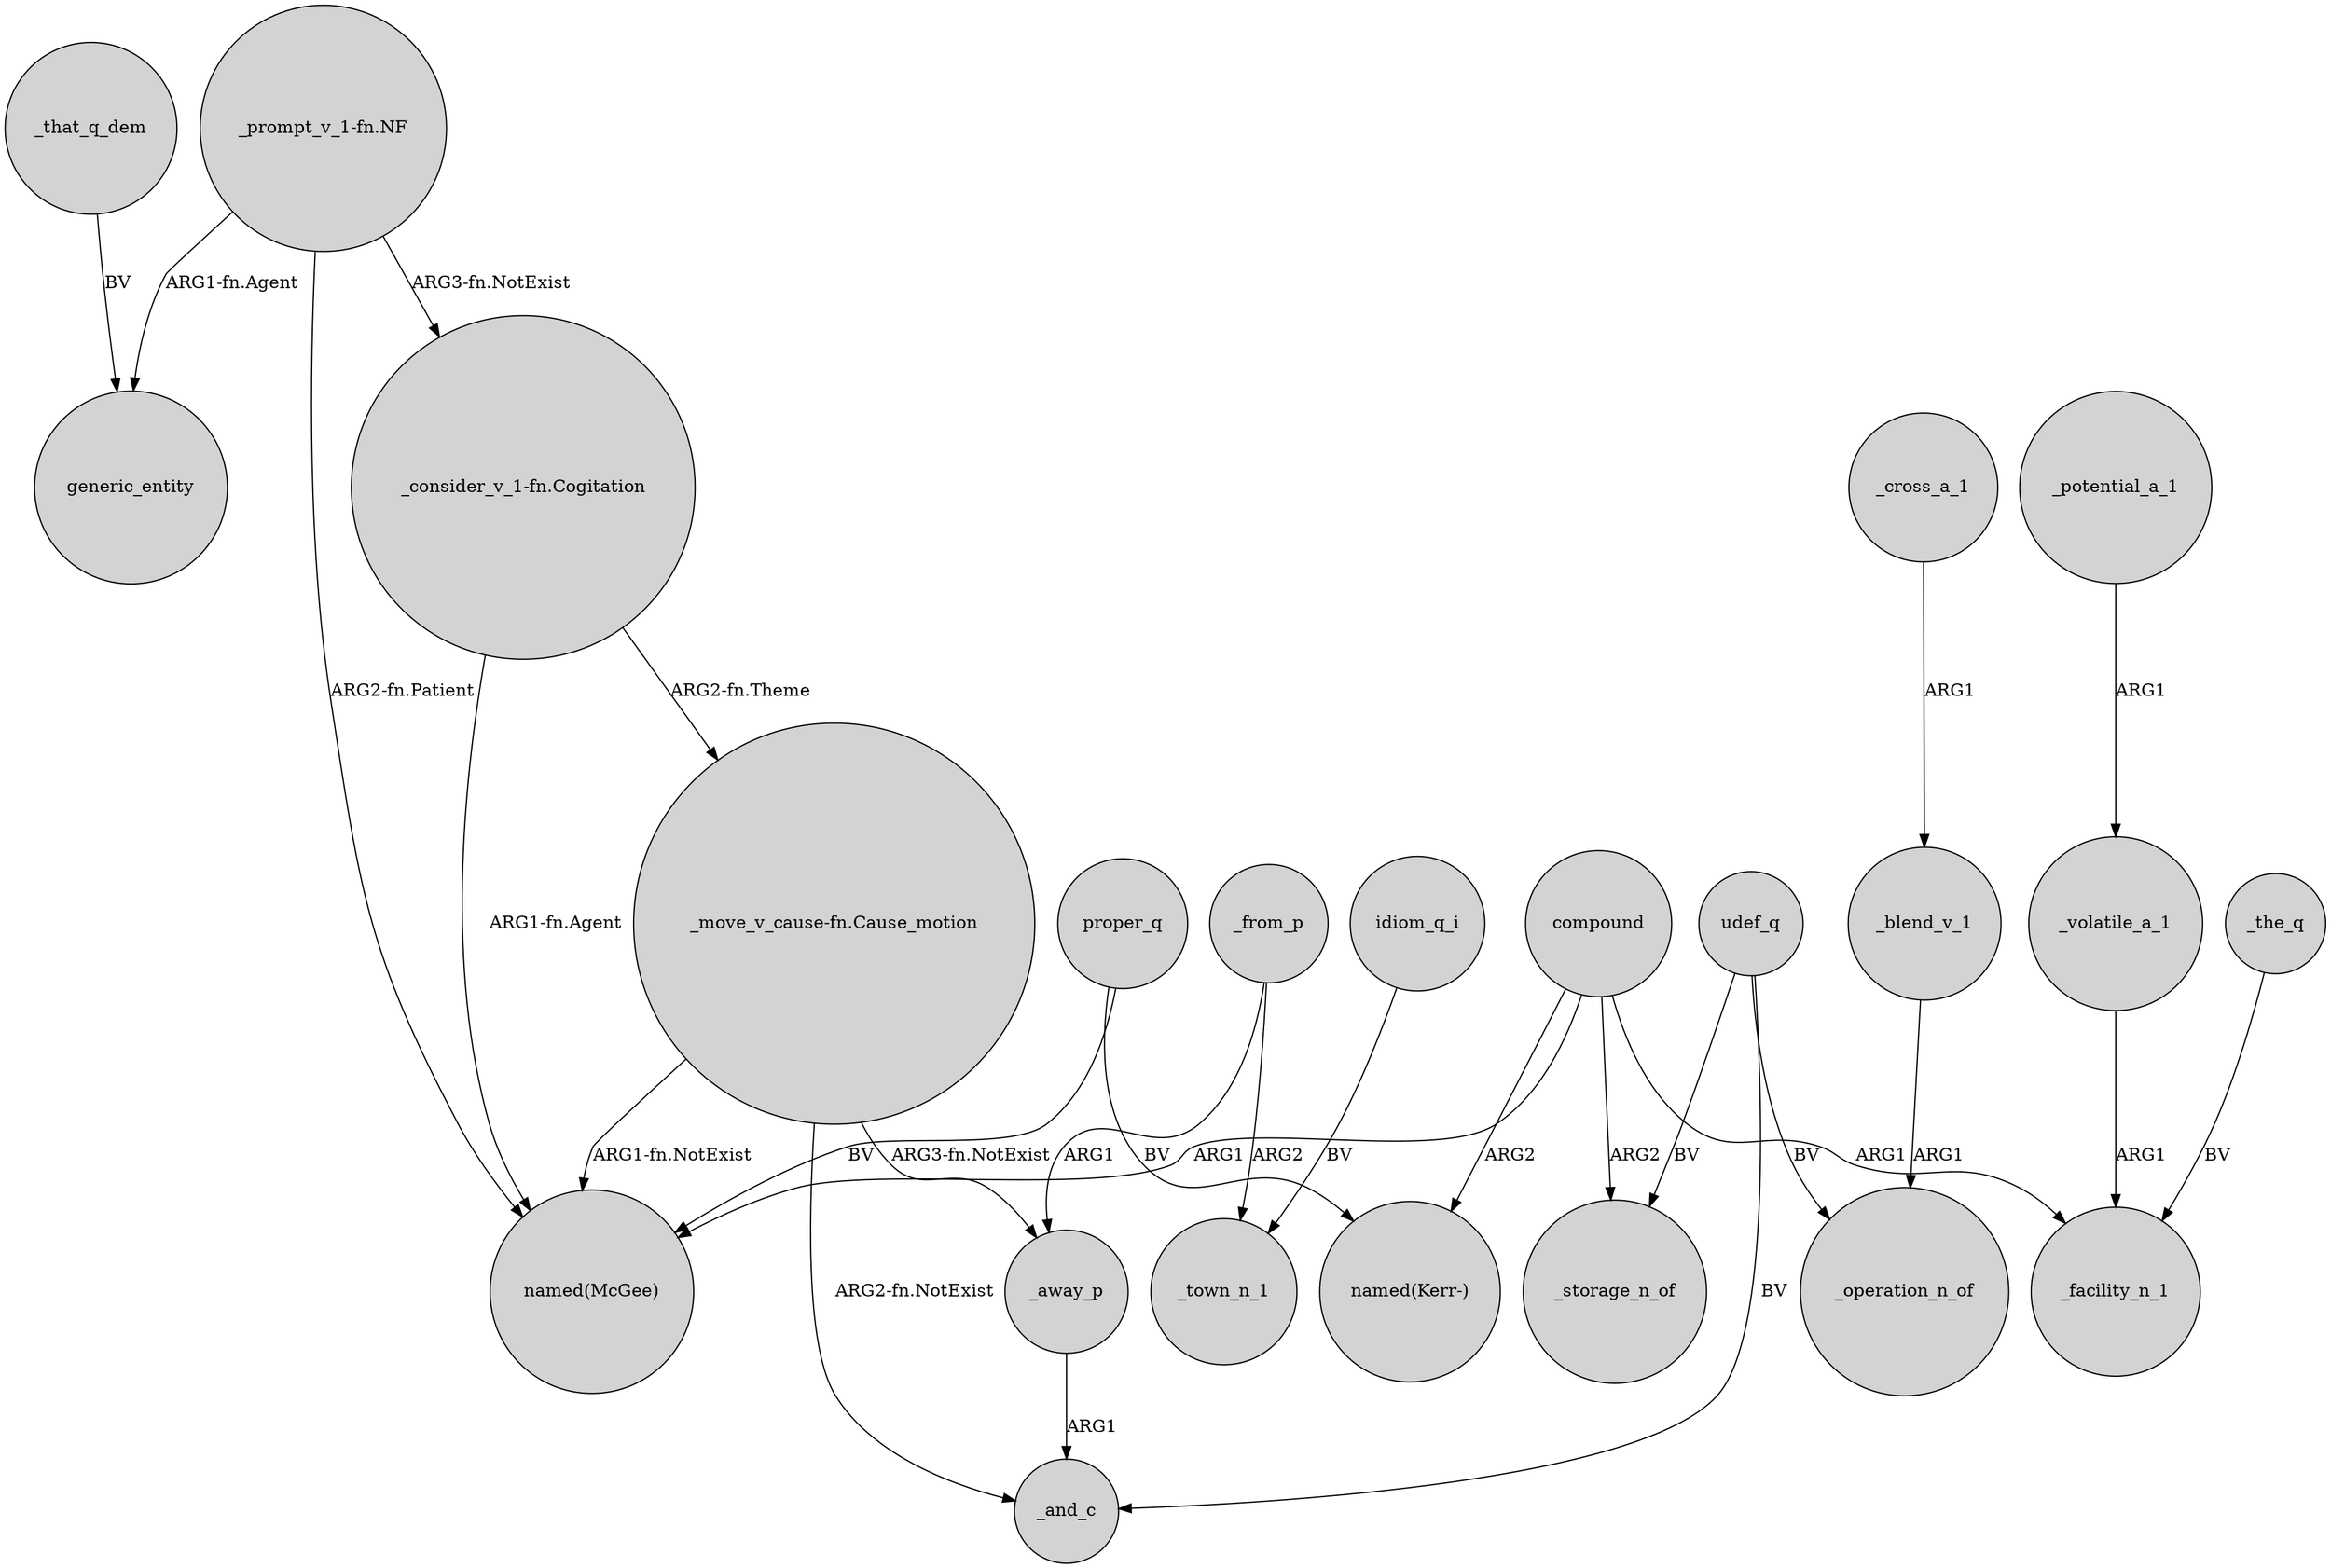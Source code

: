 digraph {
	node [shape=circle style=filled]
	compound -> "named(Kerr-)" [label=ARG2]
	_that_q_dem -> generic_entity [label=BV]
	udef_q -> _storage_n_of [label=BV]
	idiom_q_i -> _town_n_1 [label=BV]
	_blend_v_1 -> _operation_n_of [label=ARG1]
	compound -> _storage_n_of [label=ARG2]
	_away_p -> _and_c [label=ARG1]
	"_prompt_v_1-fn.NF" -> generic_entity [label="ARG1-fn.Agent"]
	_from_p -> _away_p [label=ARG1]
	"_move_v_cause-fn.Cause_motion" -> _away_p [label="ARG3-fn.NotExist"]
	_from_p -> _town_n_1 [label=ARG2]
	proper_q -> "named(McGee)" [label=BV]
	"_move_v_cause-fn.Cause_motion" -> _and_c [label="ARG2-fn.NotExist"]
	compound -> "named(McGee)" [label=ARG1]
	"_move_v_cause-fn.Cause_motion" -> "named(McGee)" [label="ARG1-fn.NotExist"]
	"_prompt_v_1-fn.NF" -> "named(McGee)" [label="ARG2-fn.Patient"]
	proper_q -> "named(Kerr-)" [label=BV]
	_cross_a_1 -> _blend_v_1 [label=ARG1]
	compound -> _facility_n_1 [label=ARG1]
	"_prompt_v_1-fn.NF" -> "_consider_v_1-fn.Cogitation" [label="ARG3-fn.NotExist"]
	_volatile_a_1 -> _facility_n_1 [label=ARG1]
	_potential_a_1 -> _volatile_a_1 [label=ARG1]
	_the_q -> _facility_n_1 [label=BV]
	"_consider_v_1-fn.Cogitation" -> "_move_v_cause-fn.Cause_motion" [label="ARG2-fn.Theme"]
	udef_q -> _and_c [label=BV]
	"_consider_v_1-fn.Cogitation" -> "named(McGee)" [label="ARG1-fn.Agent"]
	udef_q -> _operation_n_of [label=BV]
}
